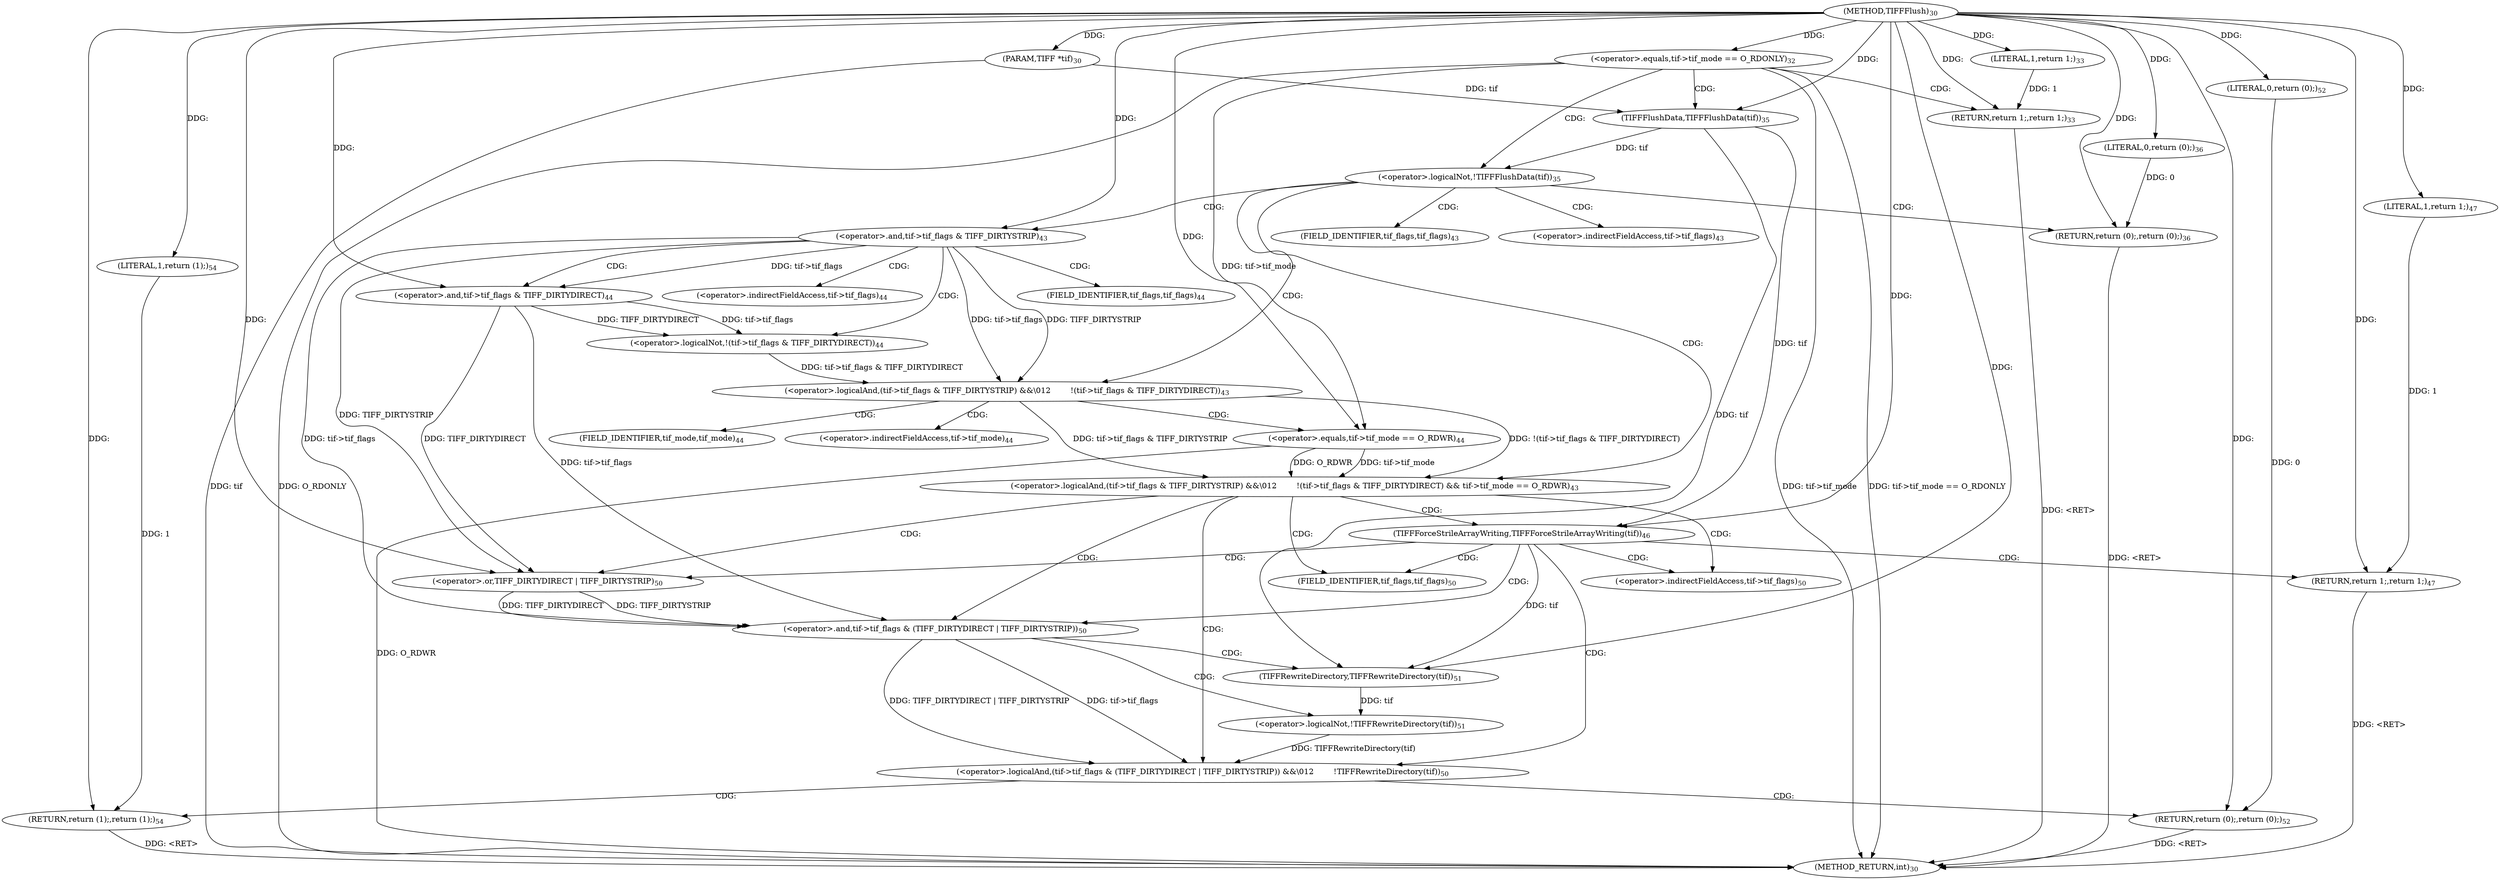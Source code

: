 digraph "TIFFFlush" {  
"5886" [label = <(METHOD,TIFFFlush)<SUB>30</SUB>> ]
"5948" [label = <(METHOD_RETURN,int)<SUB>30</SUB>> ]
"5887" [label = <(PARAM,TIFF *tif)<SUB>30</SUB>> ]
"5946" [label = <(RETURN,return (1);,return (1);)<SUB>54</SUB>> ]
"5890" [label = <(&lt;operator&gt;.equals,tif-&gt;tif_mode == O_RDONLY)<SUB>32</SUB>> ]
"5899" [label = <(&lt;operator&gt;.logicalNot,!TIFFFlushData(tif))<SUB>35</SUB>> ]
"5906" [label = <(&lt;operator&gt;.logicalAnd,(tif-&gt;tif_flags &amp; TIFF_DIRTYSTRIP) &amp;&amp;\012        !(tif-&gt;tif_flags &amp; TIFF_DIRTYDIRECT) &amp;&amp; tif-&gt;tif_mode == O_RDWR)<SUB>43</SUB>> ]
"5932" [label = <(&lt;operator&gt;.logicalAnd,(tif-&gt;tif_flags &amp; (TIFF_DIRTYDIRECT | TIFF_DIRTYSTRIP)) &amp;&amp;\012        !TIFFRewriteDirectory(tif))<SUB>50</SUB>> ]
"5947" [label = <(LITERAL,1,return (1);)<SUB>54</SUB>> ]
"5896" [label = <(RETURN,return 1;,return 1;)<SUB>33</SUB>> ]
"5903" [label = <(RETURN,return (0);,return (0);)<SUB>36</SUB>> ]
"5944" [label = <(RETURN,return (0);,return (0);)<SUB>52</SUB>> ]
"5897" [label = <(LITERAL,1,return 1;)<SUB>33</SUB>> ]
"5900" [label = <(TIFFFlushData,TIFFFlushData(tif))<SUB>35</SUB>> ]
"5904" [label = <(LITERAL,0,return (0);)<SUB>36</SUB>> ]
"5907" [label = <(&lt;operator&gt;.logicalAnd,(tif-&gt;tif_flags &amp; TIFF_DIRTYSTRIP) &amp;&amp;\012        !(tif-&gt;tif_flags &amp; TIFF_DIRTYDIRECT))<SUB>43</SUB>> ]
"5919" [label = <(&lt;operator&gt;.equals,tif-&gt;tif_mode == O_RDWR)<SUB>44</SUB>> ]
"5926" [label = <(TIFFForceStrileArrayWriting,TIFFForceStrileArrayWriting(tif))<SUB>46</SUB>> ]
"5933" [label = <(&lt;operator&gt;.and,tif-&gt;tif_flags &amp; (TIFF_DIRTYDIRECT | TIFF_DIRTYSTRIP))<SUB>50</SUB>> ]
"5940" [label = <(&lt;operator&gt;.logicalNot,!TIFFRewriteDirectory(tif))<SUB>51</SUB>> ]
"5945" [label = <(LITERAL,0,return (0);)<SUB>52</SUB>> ]
"5908" [label = <(&lt;operator&gt;.and,tif-&gt;tif_flags &amp; TIFF_DIRTYSTRIP)<SUB>43</SUB>> ]
"5913" [label = <(&lt;operator&gt;.logicalNot,!(tif-&gt;tif_flags &amp; TIFF_DIRTYDIRECT))<SUB>44</SUB>> ]
"5929" [label = <(RETURN,return 1;,return 1;)<SUB>47</SUB>> ]
"5937" [label = <(&lt;operator&gt;.or,TIFF_DIRTYDIRECT | TIFF_DIRTYSTRIP)<SUB>50</SUB>> ]
"5941" [label = <(TIFFRewriteDirectory,TIFFRewriteDirectory(tif))<SUB>51</SUB>> ]
"5914" [label = <(&lt;operator&gt;.and,tif-&gt;tif_flags &amp; TIFF_DIRTYDIRECT)<SUB>44</SUB>> ]
"5930" [label = <(LITERAL,1,return 1;)<SUB>47</SUB>> ]
"5920" [label = <(&lt;operator&gt;.indirectFieldAccess,tif-&gt;tif_mode)<SUB>44</SUB>> ]
"5934" [label = <(&lt;operator&gt;.indirectFieldAccess,tif-&gt;tif_flags)<SUB>50</SUB>> ]
"5909" [label = <(&lt;operator&gt;.indirectFieldAccess,tif-&gt;tif_flags)<SUB>43</SUB>> ]
"5922" [label = <(FIELD_IDENTIFIER,tif_mode,tif_mode)<SUB>44</SUB>> ]
"5936" [label = <(FIELD_IDENTIFIER,tif_flags,tif_flags)<SUB>50</SUB>> ]
"5911" [label = <(FIELD_IDENTIFIER,tif_flags,tif_flags)<SUB>43</SUB>> ]
"5915" [label = <(&lt;operator&gt;.indirectFieldAccess,tif-&gt;tif_flags)<SUB>44</SUB>> ]
"5917" [label = <(FIELD_IDENTIFIER,tif_flags,tif_flags)<SUB>44</SUB>> ]
  "5944" -> "5948"  [ label = "DDG: &lt;RET&gt;"] 
  "5946" -> "5948"  [ label = "DDG: &lt;RET&gt;"] 
  "5903" -> "5948"  [ label = "DDG: &lt;RET&gt;"] 
  "5929" -> "5948"  [ label = "DDG: &lt;RET&gt;"] 
  "5896" -> "5948"  [ label = "DDG: &lt;RET&gt;"] 
  "5887" -> "5948"  [ label = "DDG: tif"] 
  "5890" -> "5948"  [ label = "DDG: tif-&gt;tif_mode"] 
  "5890" -> "5948"  [ label = "DDG: tif-&gt;tif_mode == O_RDONLY"] 
  "5919" -> "5948"  [ label = "DDG: O_RDWR"] 
  "5890" -> "5948"  [ label = "DDG: O_RDONLY"] 
  "5886" -> "5887"  [ label = "DDG: "] 
  "5947" -> "5946"  [ label = "DDG: 1"] 
  "5886" -> "5946"  [ label = "DDG: "] 
  "5886" -> "5947"  [ label = "DDG: "] 
  "5886" -> "5890"  [ label = "DDG: "] 
  "5897" -> "5896"  [ label = "DDG: 1"] 
  "5886" -> "5896"  [ label = "DDG: "] 
  "5900" -> "5899"  [ label = "DDG: tif"] 
  "5904" -> "5903"  [ label = "DDG: 0"] 
  "5886" -> "5903"  [ label = "DDG: "] 
  "5907" -> "5906"  [ label = "DDG: tif-&gt;tif_flags &amp; TIFF_DIRTYSTRIP"] 
  "5907" -> "5906"  [ label = "DDG: !(tif-&gt;tif_flags &amp; TIFF_DIRTYDIRECT)"] 
  "5919" -> "5906"  [ label = "DDG: tif-&gt;tif_mode"] 
  "5919" -> "5906"  [ label = "DDG: O_RDWR"] 
  "5933" -> "5932"  [ label = "DDG: tif-&gt;tif_flags"] 
  "5933" -> "5932"  [ label = "DDG: TIFF_DIRTYDIRECT | TIFF_DIRTYSTRIP"] 
  "5940" -> "5932"  [ label = "DDG: TIFFRewriteDirectory(tif)"] 
  "5945" -> "5944"  [ label = "DDG: 0"] 
  "5886" -> "5944"  [ label = "DDG: "] 
  "5886" -> "5897"  [ label = "DDG: "] 
  "5887" -> "5900"  [ label = "DDG: tif"] 
  "5886" -> "5900"  [ label = "DDG: "] 
  "5886" -> "5904"  [ label = "DDG: "] 
  "5908" -> "5907"  [ label = "DDG: tif-&gt;tif_flags"] 
  "5908" -> "5907"  [ label = "DDG: TIFF_DIRTYSTRIP"] 
  "5913" -> "5907"  [ label = "DDG: tif-&gt;tif_flags &amp; TIFF_DIRTYDIRECT"] 
  "5890" -> "5919"  [ label = "DDG: tif-&gt;tif_mode"] 
  "5886" -> "5919"  [ label = "DDG: "] 
  "5908" -> "5933"  [ label = "DDG: tif-&gt;tif_flags"] 
  "5914" -> "5933"  [ label = "DDG: tif-&gt;tif_flags"] 
  "5937" -> "5933"  [ label = "DDG: TIFF_DIRTYDIRECT"] 
  "5937" -> "5933"  [ label = "DDG: TIFF_DIRTYSTRIP"] 
  "5941" -> "5940"  [ label = "DDG: tif"] 
  "5886" -> "5945"  [ label = "DDG: "] 
  "5886" -> "5908"  [ label = "DDG: "] 
  "5914" -> "5913"  [ label = "DDG: tif-&gt;tif_flags"] 
  "5914" -> "5913"  [ label = "DDG: TIFF_DIRTYDIRECT"] 
  "5900" -> "5926"  [ label = "DDG: tif"] 
  "5886" -> "5926"  [ label = "DDG: "] 
  "5930" -> "5929"  [ label = "DDG: 1"] 
  "5886" -> "5929"  [ label = "DDG: "] 
  "5914" -> "5937"  [ label = "DDG: TIFF_DIRTYDIRECT"] 
  "5886" -> "5937"  [ label = "DDG: "] 
  "5908" -> "5937"  [ label = "DDG: TIFF_DIRTYSTRIP"] 
  "5900" -> "5941"  [ label = "DDG: tif"] 
  "5926" -> "5941"  [ label = "DDG: tif"] 
  "5886" -> "5941"  [ label = "DDG: "] 
  "5908" -> "5914"  [ label = "DDG: tif-&gt;tif_flags"] 
  "5886" -> "5914"  [ label = "DDG: "] 
  "5886" -> "5930"  [ label = "DDG: "] 
  "5890" -> "5899"  [ label = "CDG: "] 
  "5890" -> "5900"  [ label = "CDG: "] 
  "5890" -> "5896"  [ label = "CDG: "] 
  "5899" -> "5908"  [ label = "CDG: "] 
  "5899" -> "5903"  [ label = "CDG: "] 
  "5899" -> "5909"  [ label = "CDG: "] 
  "5899" -> "5906"  [ label = "CDG: "] 
  "5899" -> "5911"  [ label = "CDG: "] 
  "5899" -> "5907"  [ label = "CDG: "] 
  "5906" -> "5934"  [ label = "CDG: "] 
  "5906" -> "5936"  [ label = "CDG: "] 
  "5906" -> "5937"  [ label = "CDG: "] 
  "5906" -> "5933"  [ label = "CDG: "] 
  "5906" -> "5932"  [ label = "CDG: "] 
  "5906" -> "5926"  [ label = "CDG: "] 
  "5932" -> "5944"  [ label = "CDG: "] 
  "5932" -> "5946"  [ label = "CDG: "] 
  "5907" -> "5919"  [ label = "CDG: "] 
  "5907" -> "5920"  [ label = "CDG: "] 
  "5907" -> "5922"  [ label = "CDG: "] 
  "5933" -> "5940"  [ label = "CDG: "] 
  "5933" -> "5941"  [ label = "CDG: "] 
  "5908" -> "5913"  [ label = "CDG: "] 
  "5908" -> "5917"  [ label = "CDG: "] 
  "5908" -> "5915"  [ label = "CDG: "] 
  "5908" -> "5914"  [ label = "CDG: "] 
  "5926" -> "5929"  [ label = "CDG: "] 
  "5926" -> "5934"  [ label = "CDG: "] 
  "5926" -> "5936"  [ label = "CDG: "] 
  "5926" -> "5937"  [ label = "CDG: "] 
  "5926" -> "5933"  [ label = "CDG: "] 
  "5926" -> "5932"  [ label = "CDG: "] 
}

